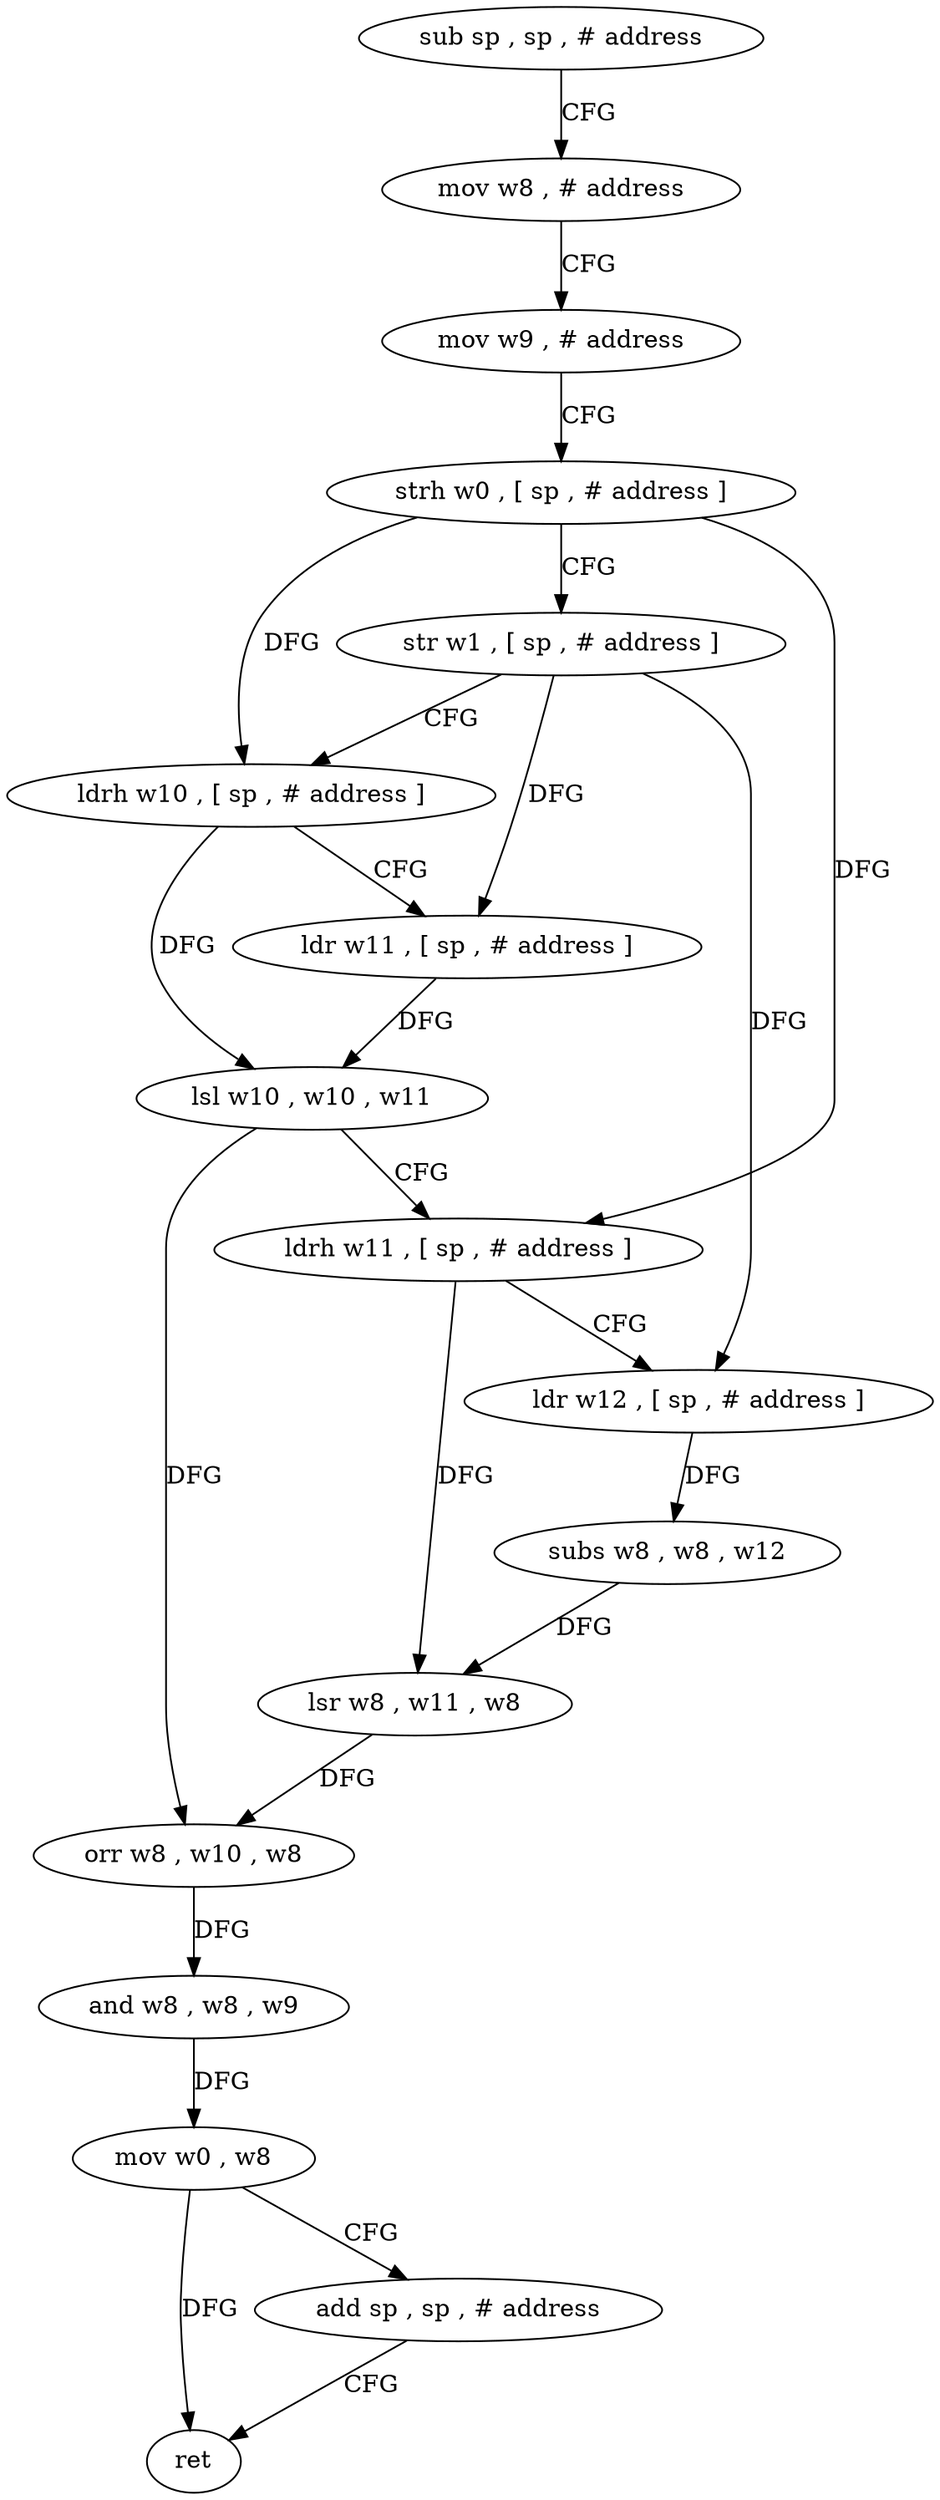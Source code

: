digraph "func" {
"4274596" [label = "sub sp , sp , # address" ]
"4274600" [label = "mov w8 , # address" ]
"4274604" [label = "mov w9 , # address" ]
"4274608" [label = "strh w0 , [ sp , # address ]" ]
"4274612" [label = "str w1 , [ sp , # address ]" ]
"4274616" [label = "ldrh w10 , [ sp , # address ]" ]
"4274620" [label = "ldr w11 , [ sp , # address ]" ]
"4274624" [label = "lsl w10 , w10 , w11" ]
"4274628" [label = "ldrh w11 , [ sp , # address ]" ]
"4274632" [label = "ldr w12 , [ sp , # address ]" ]
"4274636" [label = "subs w8 , w8 , w12" ]
"4274640" [label = "lsr w8 , w11 , w8" ]
"4274644" [label = "orr w8 , w10 , w8" ]
"4274648" [label = "and w8 , w8 , w9" ]
"4274652" [label = "mov w0 , w8" ]
"4274656" [label = "add sp , sp , # address" ]
"4274660" [label = "ret" ]
"4274596" -> "4274600" [ label = "CFG" ]
"4274600" -> "4274604" [ label = "CFG" ]
"4274604" -> "4274608" [ label = "CFG" ]
"4274608" -> "4274612" [ label = "CFG" ]
"4274608" -> "4274616" [ label = "DFG" ]
"4274608" -> "4274628" [ label = "DFG" ]
"4274612" -> "4274616" [ label = "CFG" ]
"4274612" -> "4274620" [ label = "DFG" ]
"4274612" -> "4274632" [ label = "DFG" ]
"4274616" -> "4274620" [ label = "CFG" ]
"4274616" -> "4274624" [ label = "DFG" ]
"4274620" -> "4274624" [ label = "DFG" ]
"4274624" -> "4274628" [ label = "CFG" ]
"4274624" -> "4274644" [ label = "DFG" ]
"4274628" -> "4274632" [ label = "CFG" ]
"4274628" -> "4274640" [ label = "DFG" ]
"4274632" -> "4274636" [ label = "DFG" ]
"4274636" -> "4274640" [ label = "DFG" ]
"4274640" -> "4274644" [ label = "DFG" ]
"4274644" -> "4274648" [ label = "DFG" ]
"4274648" -> "4274652" [ label = "DFG" ]
"4274652" -> "4274656" [ label = "CFG" ]
"4274652" -> "4274660" [ label = "DFG" ]
"4274656" -> "4274660" [ label = "CFG" ]
}
